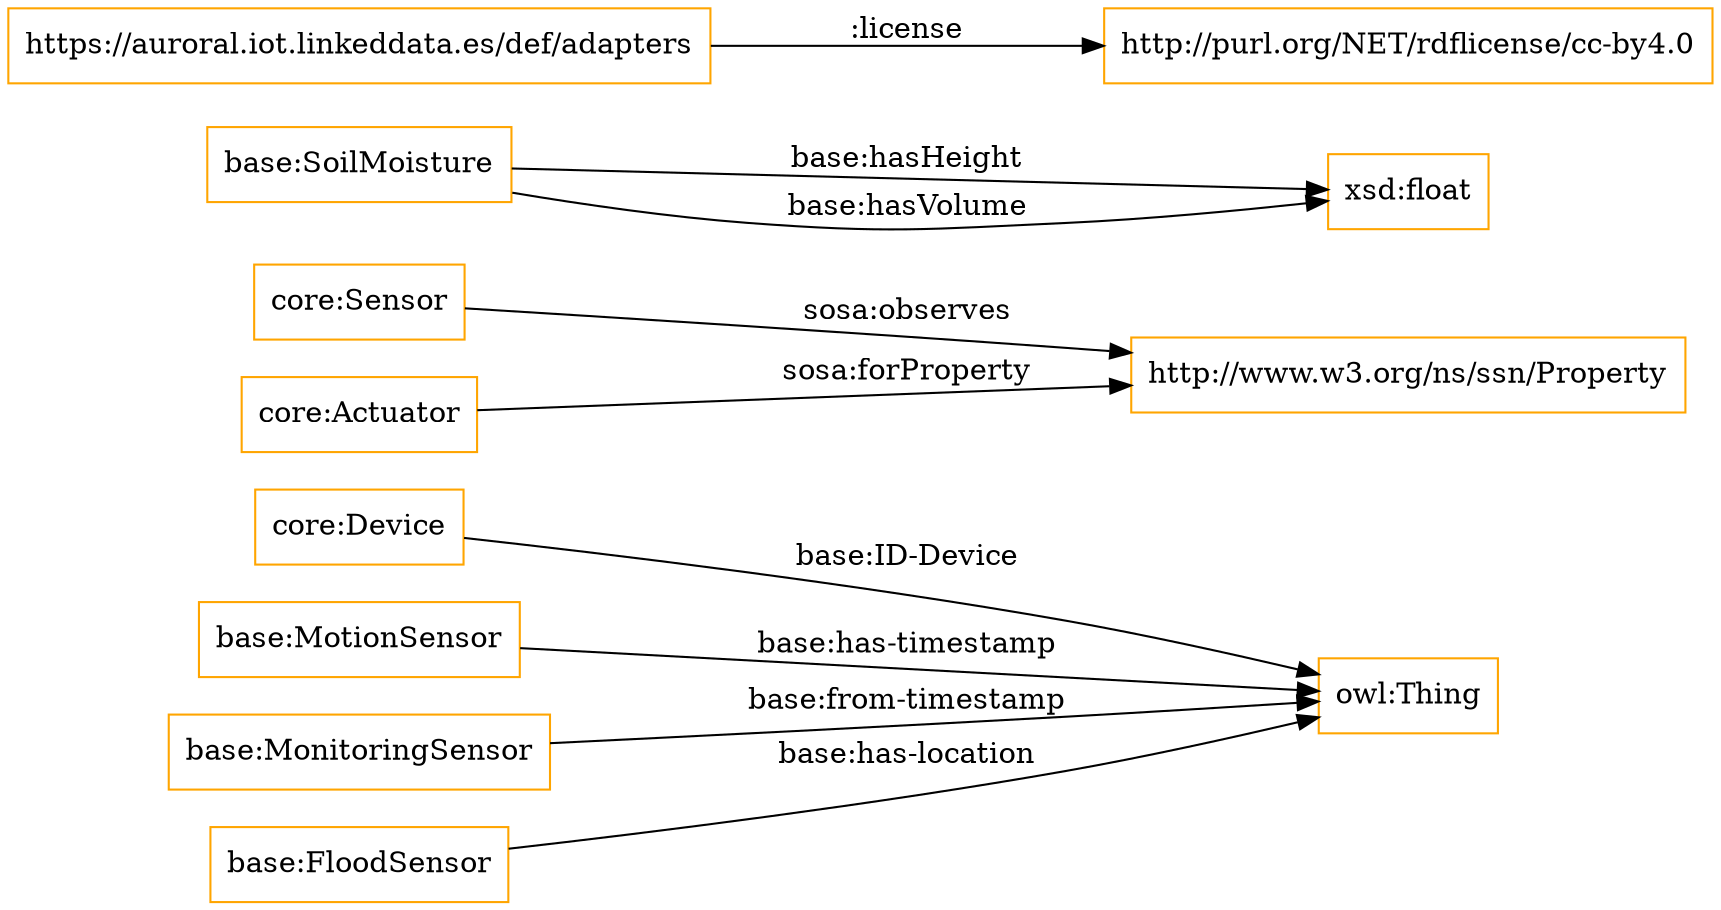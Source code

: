 digraph ar2dtool_diagram { 
rankdir=LR;
size="1501"
node [shape = rectangle, color="orange"]; "core:Device" "core:Sensor" "core:Actuator" "base:MotionSensor" "base:SoilMoisture" "base:MonitoringSensor" "base:FloodSensor" "http://www.w3.org/ns/ssn/Property" ; /*classes style*/
	"https://auroral.iot.linkeddata.es/def/adapters" -> "http://purl.org/NET/rdflicense/cc-by4.0" [ label = ":license" ];
	"base:SoilMoisture" -> "xsd:float" [ label = "base:hasHeight" ];
	"core:Actuator" -> "http://www.w3.org/ns/ssn/Property" [ label = "sosa:forProperty" ];
	"base:SoilMoisture" -> "xsd:float" [ label = "base:hasVolume" ];
	"base:FloodSensor" -> "owl:Thing" [ label = "base:has-location" ];
	"core:Sensor" -> "http://www.w3.org/ns/ssn/Property" [ label = "sosa:observes" ];
	"base:MonitoringSensor" -> "owl:Thing" [ label = "base:from-timestamp" ];
	"base:MotionSensor" -> "owl:Thing" [ label = "base:has-timestamp" ];
	"core:Device" -> "owl:Thing" [ label = "base:ID-Device" ];

}
